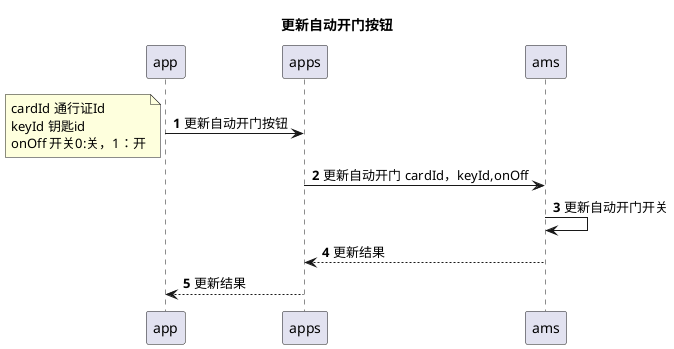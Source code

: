 @startuml
title:更新自动开门按钮
autonumber
app->apps:更新自动开门按钮
note left:cardId 通行证Id\nkeyId 钥匙id \nonOff 开关0:关，1：开
apps->ams:更新自动开门 cardId，keyId,onOff
ams->ams:更新自动开门开关
ams-->apps:更新结果
apps-->app:更新结果
@enduml